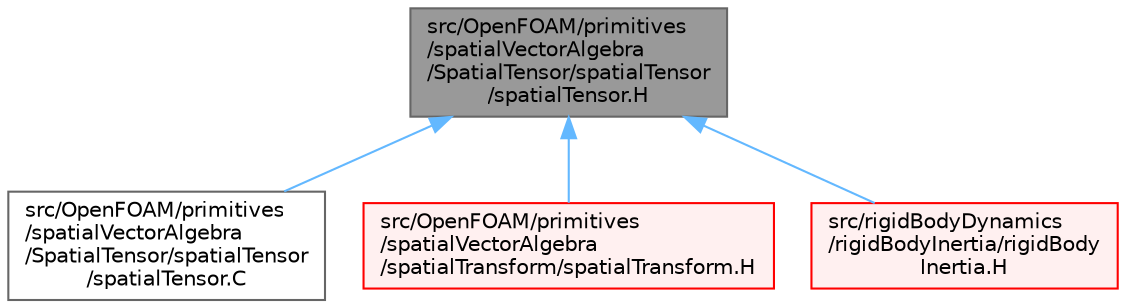 digraph "src/OpenFOAM/primitives/spatialVectorAlgebra/SpatialTensor/spatialTensor/spatialTensor.H"
{
 // LATEX_PDF_SIZE
  bgcolor="transparent";
  edge [fontname=Helvetica,fontsize=10,labelfontname=Helvetica,labelfontsize=10];
  node [fontname=Helvetica,fontsize=10,shape=box,height=0.2,width=0.4];
  Node1 [id="Node000001",label="src/OpenFOAM/primitives\l/spatialVectorAlgebra\l/SpatialTensor/spatialTensor\l/spatialTensor.H",height=0.2,width=0.4,color="gray40", fillcolor="grey60", style="filled", fontcolor="black",tooltip=" "];
  Node1 -> Node2 [id="edge1_Node000001_Node000002",dir="back",color="steelblue1",style="solid",tooltip=" "];
  Node2 [id="Node000002",label="src/OpenFOAM/primitives\l/spatialVectorAlgebra\l/SpatialTensor/spatialTensor\l/spatialTensor.C",height=0.2,width=0.4,color="grey40", fillcolor="white", style="filled",URL="$spatialTensor_8C.html",tooltip=" "];
  Node1 -> Node3 [id="edge2_Node000001_Node000003",dir="back",color="steelblue1",style="solid",tooltip=" "];
  Node3 [id="Node000003",label="src/OpenFOAM/primitives\l/spatialVectorAlgebra\l/spatialTransform/spatialTransform.H",height=0.2,width=0.4,color="red", fillcolor="#FFF0F0", style="filled",URL="$spatialTransform_8H.html",tooltip=" "];
  Node1 -> Node147 [id="edge3_Node000001_Node000147",dir="back",color="steelblue1",style="solid",tooltip=" "];
  Node147 [id="Node000147",label="src/rigidBodyDynamics\l/rigidBodyInertia/rigidBody\lInertia.H",height=0.2,width=0.4,color="red", fillcolor="#FFF0F0", style="filled",URL="$rigidBodyInertia_8H.html",tooltip=" "];
}
